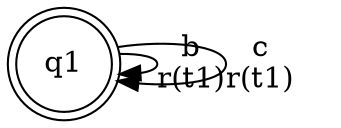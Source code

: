 digraph "tests_1/test17/solution1003/solution" {
	q1[label=q1 shape=doublecircle]
	q1 -> q1[label="b\nr(t1)\n"]
	q1 -> q1[label="c\nr(t1)\n"]
}
